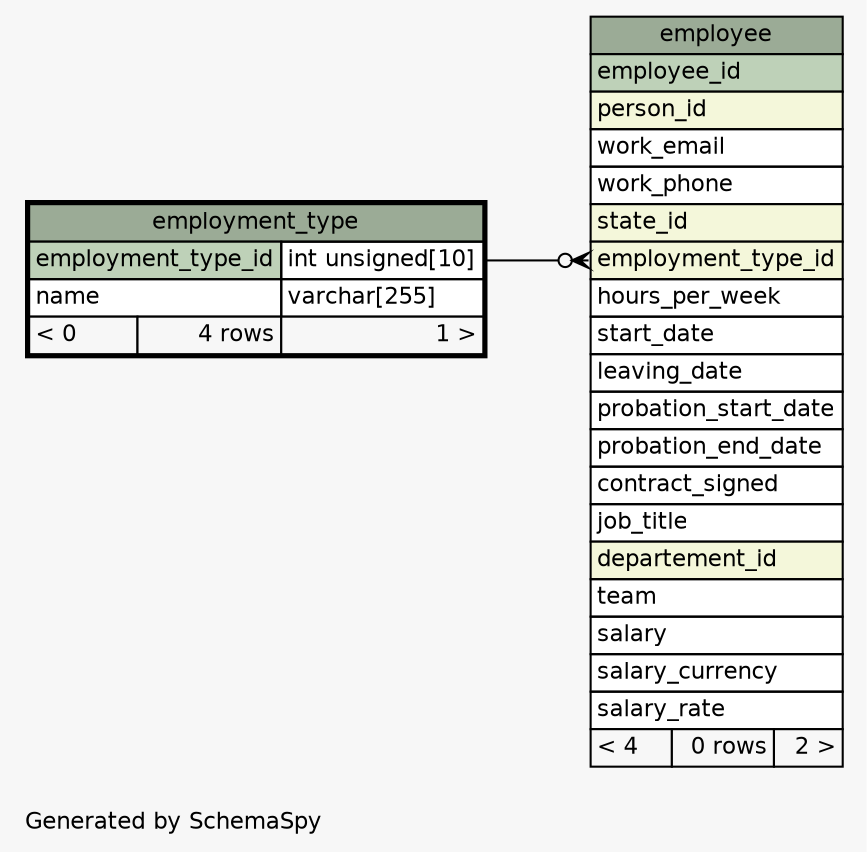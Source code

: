 // dot 2.40.1 on Linux 5.3.0-28-generic
// SchemaSpy rev 590
digraph "oneDegreeRelationshipsDiagram" {
  graph [
    rankdir="RL"
    bgcolor="#f7f7f7"
    label="\nGenerated by SchemaSpy"
    labeljust="l"
    nodesep="0.18"
    ranksep="0.46"
    fontname="Helvetica"
    fontsize="11"
  ];
  node [
    fontname="Helvetica"
    fontsize="11"
    shape="plaintext"
  ];
  edge [
    arrowsize="0.8"
  ];
  "employee":"employment_type_id":w -> "employment_type":"employment_type_id.type":e [arrowhead=none dir=back arrowtail=crowodot];
  "employee" [
    label=<
    <TABLE BORDER="0" CELLBORDER="1" CELLSPACING="0" BGCOLOR="#ffffff">
      <TR><TD COLSPAN="3" BGCOLOR="#9bab96" ALIGN="CENTER">employee</TD></TR>
      <TR><TD PORT="employee_id" COLSPAN="3" BGCOLOR="#bed1b8" ALIGN="LEFT">employee_id</TD></TR>
      <TR><TD PORT="person_id" COLSPAN="3" BGCOLOR="#f4f7da" ALIGN="LEFT">person_id</TD></TR>
      <TR><TD PORT="work_email" COLSPAN="3" ALIGN="LEFT">work_email</TD></TR>
      <TR><TD PORT="work_phone" COLSPAN="3" ALIGN="LEFT">work_phone</TD></TR>
      <TR><TD PORT="state_id" COLSPAN="3" BGCOLOR="#f4f7da" ALIGN="LEFT">state_id</TD></TR>
      <TR><TD PORT="employment_type_id" COLSPAN="3" BGCOLOR="#f4f7da" ALIGN="LEFT">employment_type_id</TD></TR>
      <TR><TD PORT="hours_per_week" COLSPAN="3" ALIGN="LEFT">hours_per_week</TD></TR>
      <TR><TD PORT="start_date" COLSPAN="3" ALIGN="LEFT">start_date</TD></TR>
      <TR><TD PORT="leaving_date" COLSPAN="3" ALIGN="LEFT">leaving_date</TD></TR>
      <TR><TD PORT="probation_start_date" COLSPAN="3" ALIGN="LEFT">probation_start_date</TD></TR>
      <TR><TD PORT="probation_end_date" COLSPAN="3" ALIGN="LEFT">probation_end_date</TD></TR>
      <TR><TD PORT="contract_signed" COLSPAN="3" ALIGN="LEFT">contract_signed</TD></TR>
      <TR><TD PORT="job_title" COLSPAN="3" ALIGN="LEFT">job_title</TD></TR>
      <TR><TD PORT="departement_id" COLSPAN="3" BGCOLOR="#f4f7da" ALIGN="LEFT">departement_id</TD></TR>
      <TR><TD PORT="team" COLSPAN="3" ALIGN="LEFT">team</TD></TR>
      <TR><TD PORT="salary" COLSPAN="3" ALIGN="LEFT">salary</TD></TR>
      <TR><TD PORT="salary_currency" COLSPAN="3" ALIGN="LEFT">salary_currency</TD></TR>
      <TR><TD PORT="salary_rate" COLSPAN="3" ALIGN="LEFT">salary_rate</TD></TR>
      <TR><TD ALIGN="LEFT" BGCOLOR="#f7f7f7">&lt; 4</TD><TD ALIGN="RIGHT" BGCOLOR="#f7f7f7">0 rows</TD><TD ALIGN="RIGHT" BGCOLOR="#f7f7f7">2 &gt;</TD></TR>
    </TABLE>>
    URL="employee.html"
    tooltip="employee"
  ];
  "employment_type" [
    label=<
    <TABLE BORDER="2" CELLBORDER="1" CELLSPACING="0" BGCOLOR="#ffffff">
      <TR><TD COLSPAN="3" BGCOLOR="#9bab96" ALIGN="CENTER">employment_type</TD></TR>
      <TR><TD PORT="employment_type_id" COLSPAN="2" BGCOLOR="#bed1b8" ALIGN="LEFT">employment_type_id</TD><TD PORT="employment_type_id.type" ALIGN="LEFT">int unsigned[10]</TD></TR>
      <TR><TD PORT="name" COLSPAN="2" ALIGN="LEFT">name</TD><TD PORT="name.type" ALIGN="LEFT">varchar[255]</TD></TR>
      <TR><TD ALIGN="LEFT" BGCOLOR="#f7f7f7">&lt; 0</TD><TD ALIGN="RIGHT" BGCOLOR="#f7f7f7">4 rows</TD><TD ALIGN="RIGHT" BGCOLOR="#f7f7f7">1 &gt;</TD></TR>
    </TABLE>>
    URL="employment_type.html"
    tooltip="employment_type"
  ];
}
